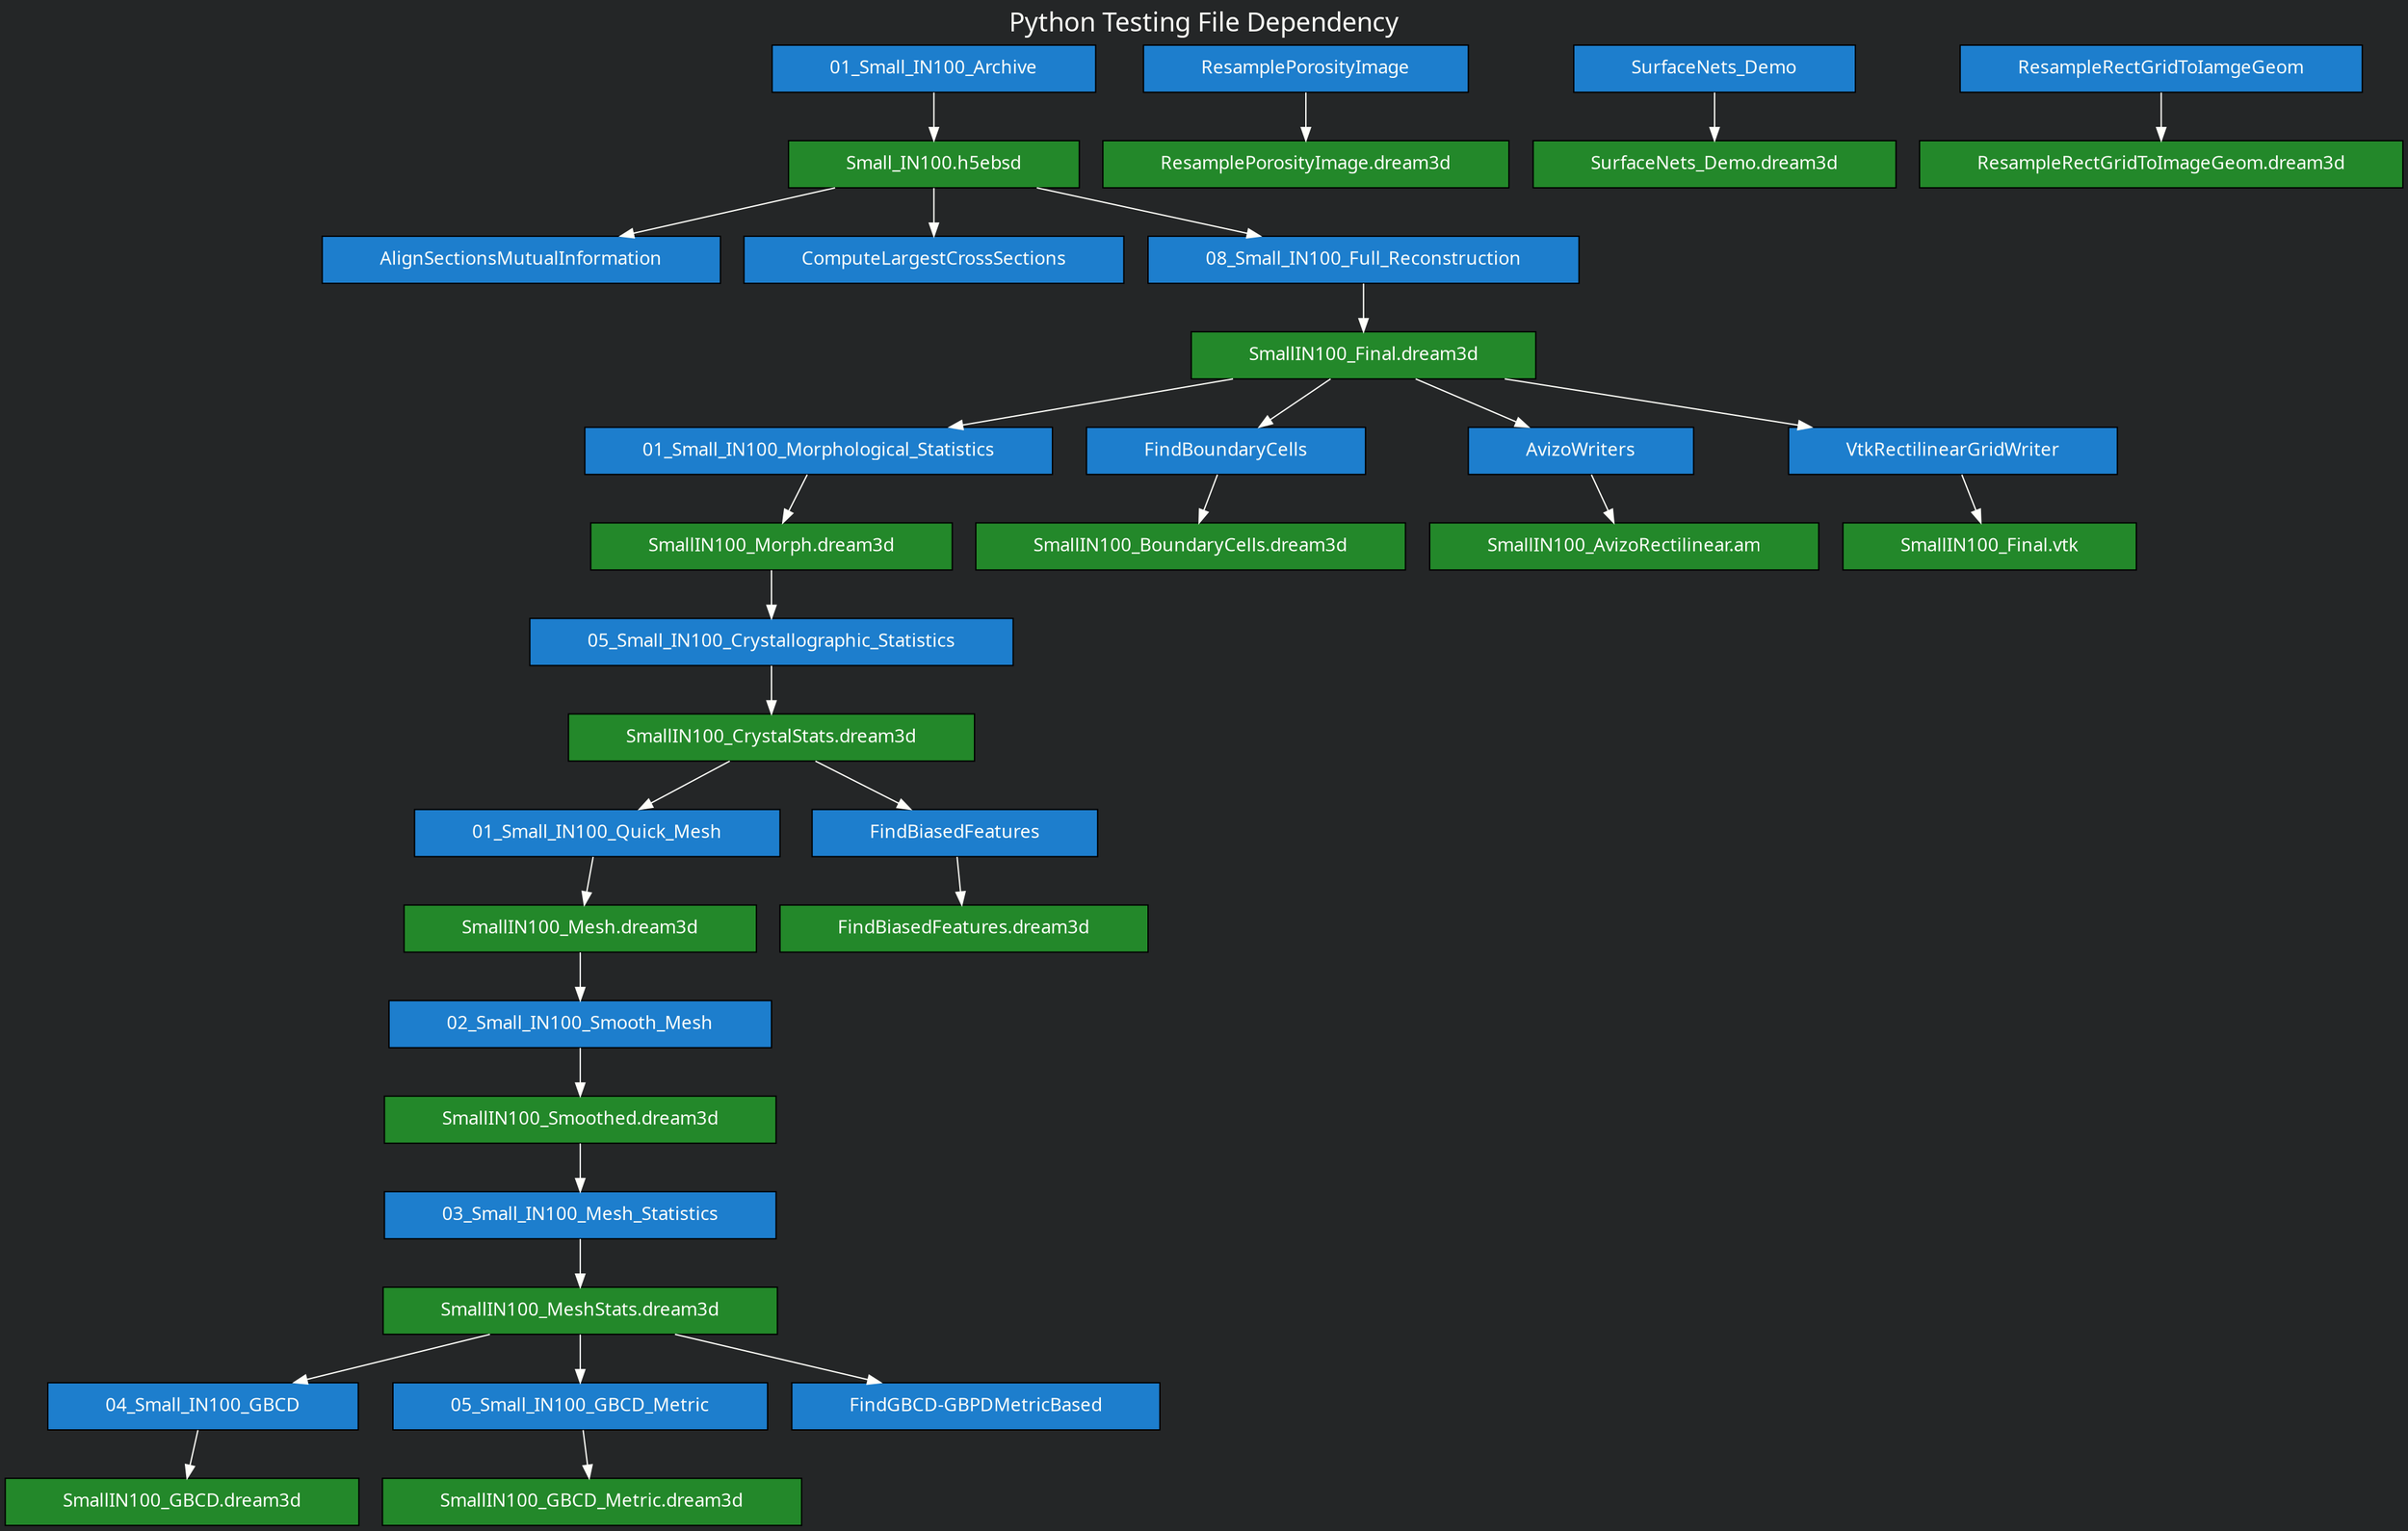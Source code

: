 digraph G {
  //rankdir=LR;

  label="Python Testing File Dependency"
	labelloc="t"
  fontname="Fira Mono"
  fontcolor="#FFFFFA"
  fontsize=20
	

	graph [splines=true 
        bgcolor="#242627"
        ]

	node [shape=record 
        style="filled" 
        fillcolor="#1D7ECD" 
        fontcolor="#FFFFFA"
        fontname="Fira Mono"
        margin="0.61,0.1"
        ]
    
  edge [
        // dir=back 
        arrowtail=default
        arrowhead=normal
        style="" 
        // headport="w" 
        // tailport="e"
        color="#FFFFFA"
        ]


"Small_IN100.h5ebsd" [shape=record  fillcolor="#23882A"]
"SmallIN100_Final.dream3d" [shape=record  fillcolor="#23882A"]
"SmallIN100_Morph.dream3d" [shape=record  fillcolor="#23882A"]
"SmallIN100_BoundaryCells.dream3d" [shape=record  fillcolor="#23882A"]
"SmallIN100_AvizoRectilinear.am" [shape=record  fillcolor="#23882A"]
"SmallIN100_Final.vtk" [shape=record  fillcolor="#23882A"]
"SmallIN100_CrystalStats.dream3d" [shape=record  fillcolor="#23882A"]
"SmallIN100_Mesh.dream3d" [shape=record  fillcolor="#23882A"]
"FindBiasedFeatures.dream3d" [shape=record  fillcolor="#23882A"]
"SmallIN100_Smoothed.dream3d" [shape=record  fillcolor="#23882A"]
"SmallIN100_MeshStats.dream3d" [shape=record  fillcolor="#23882A"]
"SmallIN100_GBCD.dream3d" [shape=record  fillcolor="#23882A"]
"SmallIN100_GBCD_Metric.dream3d" [shape=record  fillcolor="#23882A"]
"ResamplePorosityImage.dream3d" [shape=record  fillcolor="#23882A"]
"SurfaceNets_Demo.dream3d" [shape=record  fillcolor="#23882A"]
"ResampleRectGridToImageGeom.dream3d" [shape=record  fillcolor="#23882A"]

  "01_Small_IN100_Archive" -> "Small_IN100.h5ebsd"

  "Small_IN100.h5ebsd" -> AlignSectionsMutualInformation
  "Small_IN100.h5ebsd" -> ComputeLargestCrossSections
    
  "Small_IN100.h5ebsd" -> "08_Small_IN100_Full_Reconstruction" -> "SmallIN100_Final.dream3d"

  "SmallIN100_Final.dream3d" -> "01_Small_IN100_Morphological_Statistics" -> "SmallIN100_Morph.dream3d"
  "SmallIN100_Final.dream3d" -> "FindBoundaryCells" -> "SmallIN100_BoundaryCells.dream3d"
  "SmallIN100_Final.dream3d" -> "AvizoWriters" -> "SmallIN100_AvizoRectilinear.am"
  "SmallIN100_Final.dream3d" -> "VtkRectilinearGridWriter" -> "SmallIN100_Final.vtk"
  
  "SmallIN100_Morph.dream3d" -> "05_Small_IN100_Crystallographic_Statistics" -> "SmallIN100_CrystalStats.dream3d"
  
  "SmallIN100_CrystalStats.dream3d"->"01_Small_IN100_Quick_Mesh"-> "SmallIN100_Mesh.dream3d"
  "SmallIN100_CrystalStats.dream3d" -> "FindBiasedFeatures" -> "FindBiasedFeatures.dream3d"

  "SmallIN100_Mesh.dream3d" -> "02_Small_IN100_Smooth_Mesh" -> "SmallIN100_Smoothed.dream3d"
  "SmallIN100_Smoothed.dream3d" -> "03_Small_IN100_Mesh_Statistics" -> "SmallIN100_MeshStats.dream3d"
  "SmallIN100_MeshStats.dream3d" -> "04_Small_IN100_GBCD" -> "SmallIN100_GBCD.dream3d"
  "SmallIN100_MeshStats.dream3d" -> "05_Small_IN100_GBCD_Metric" -> "SmallIN100_GBCD_Metric.dream3d"


  "SmallIN100_MeshStats.dream3d" -> "FindGBCD-GBPDMetricBased"

  "ResamplePorosityImage" -> "ResamplePorosityImage.dream3d"
  "SurfaceNets_Demo" -> "SurfaceNets_Demo.dream3d"
  "ResampleRectGridToIamgeGeom" -> "ResampleRectGridToImageGeom.dream3d"


}
